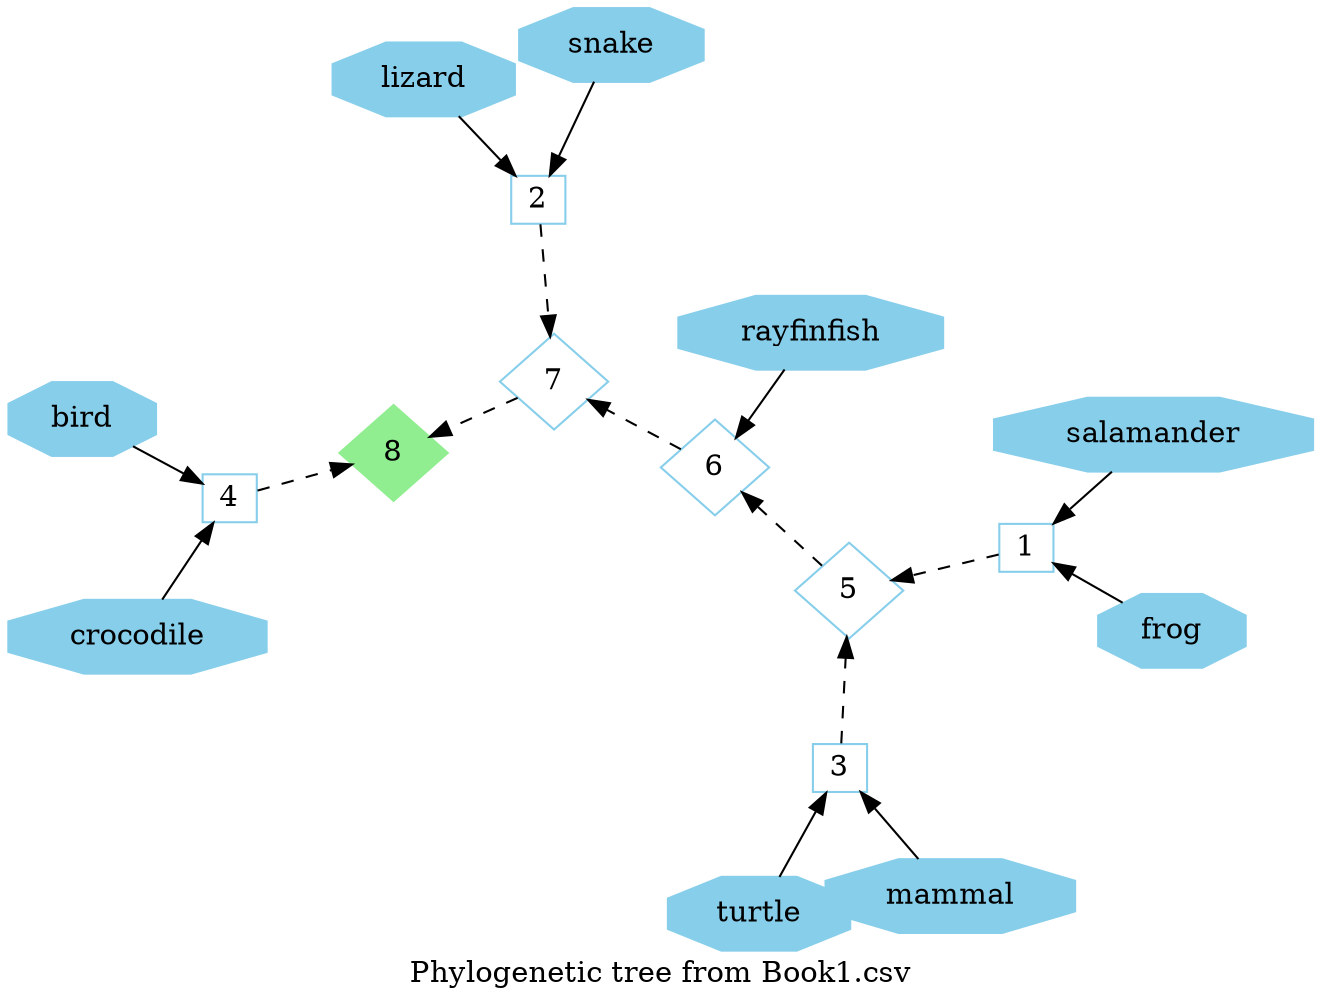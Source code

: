 graph linealMean
{
	layout=neato;
	mode="major"
	model=shortpath
	label="Phylogenetic tree from Book1.csv";
	{node [width=.3,height=.3,shape=octagon,style=filled,color=skyblue] frog}
	{node [width=.3,height=.3,shape=octagon,style=filled,color=skyblue] salamander}
	{node [width=.3,height=.3,shape=box,color=skyblue] 1};
	frog  -- 1 [dir=forward];
	salamander -- 1 [dir=forward]
	{node [width=.3,height=.3,shape=octagon,style=filled,color=skyblue] lizard}
	{node [width=.3,height=.3,shape=octagon,style=filled,color=skyblue] snake}
	{node [width=.3,height=.3,shape=box,color=skyblue] 2}
	lizard -- 2 [dir=forward]
	snake -- 2 [dir=forward]
	{node [width=.3,height=.3,shape=octagon,style=filled,color=skyblue] turtle};
	{node [width=.3,height=.3,shape=octagon,style=filled,color=skyblue] mammal};
	{node [width=.3,height=.3,shape=box,color=skyblue] 3};
	turtle -- 3 [dir=forward]
	mammal -- 3 [dir=forward]
	{node [width=.3,height=.3,shape=octagon,style=filled,color=skyblue] crocodile};
	{node [width=.3,height=.3,shape=octagon,style=filled,color=skyblue] bird};
	{node [width=.3,height=.3,shape=box,color=skyblue] 4};
	crocodile -- 4 [dir=forward]
	bird -- 4 [dir=forward]
	{node [width=.3,height=.3,shape=diamond,color=skyblue] 5};
	1 -- 5 [dir=forward, style=dashed]
	3 -- 5 [dir=forward, style=dashed]
	{node [width=.3,height=.3,shape=octagon,style=filled,color=skyblue] rayfinfish};
	{node [width=.3,height=.3,shape=diamond,color=skyblue] 6};
	rayfinfish -- 6 [dir=forward]
	5 -- 6 [dir=forward, style=dashed]
	{node [width=.3,height=.3,shape=diamond,color=skyblue] 7};
	2 -- 7 [dir=forward, style=dashed]
	6 -- 7 [dir=forward, style=dashed]
# hex value for skyblue is #87CEEB
	{node [width=.3,height=.3,shape=diamond,style=filled, color="#90EE90"] 8};
	4 -- 8 [dir=forward, style=dashed]
	7 -- 8 [dir=forward, style=dashed]
}